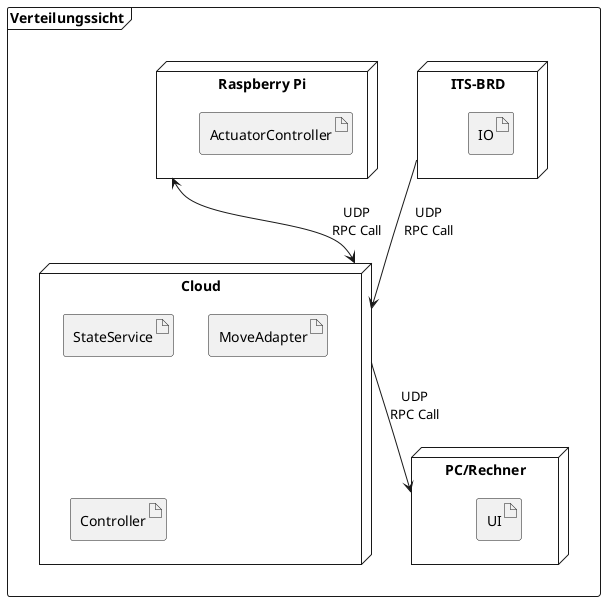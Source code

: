 @startuml
' Verteilungssicht: UML-konformes Deployment-Diagramm

frame "Verteilungssicht" {

    node "PC/Rechner" as pc {
        artifact "UI"
    }

    node "ITS-BRD" as brd {
        artifact "IO"
    }

    node "Raspberry Pi" as pi {
        artifact "ActuatorController"
    }

    node "Cloud" as cloud {
        artifact "StateService"
        artifact "MoveAdapter"
        artifact "Controller"
    }
}

' Kommunikationsbeziehungen
brd --> cloud : UDP\nRPC Call
pi <--> cloud : UDP\nRPC Call
cloud --> pc : UDP\nRPC Call
@enduml